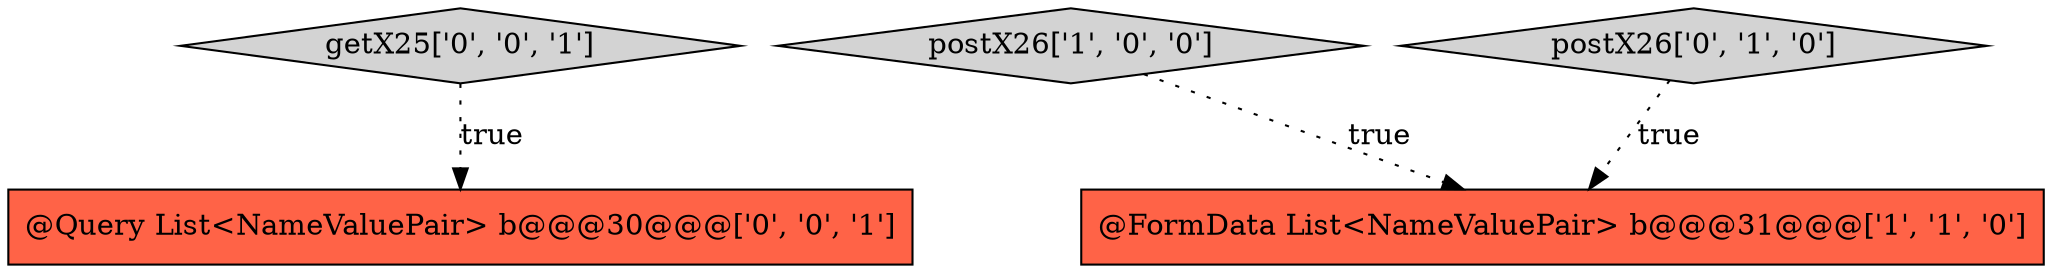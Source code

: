 digraph {
4 [style = filled, label = "getX25['0', '0', '1']", fillcolor = lightgray, shape = diamond image = "AAA0AAABBB3BBB"];
0 [style = filled, label = "postX26['1', '0', '0']", fillcolor = lightgray, shape = diamond image = "AAA0AAABBB1BBB"];
3 [style = filled, label = "@Query List<NameValuePair> b@@@30@@@['0', '0', '1']", fillcolor = tomato, shape = box image = "AAA0AAABBB3BBB"];
2 [style = filled, label = "postX26['0', '1', '0']", fillcolor = lightgray, shape = diamond image = "AAA0AAABBB2BBB"];
1 [style = filled, label = "@FormData List<NameValuePair> b@@@31@@@['1', '1', '0']", fillcolor = tomato, shape = box image = "AAA0AAABBB1BBB"];
2->1 [style = dotted, label="true"];
0->1 [style = dotted, label="true"];
4->3 [style = dotted, label="true"];
}
